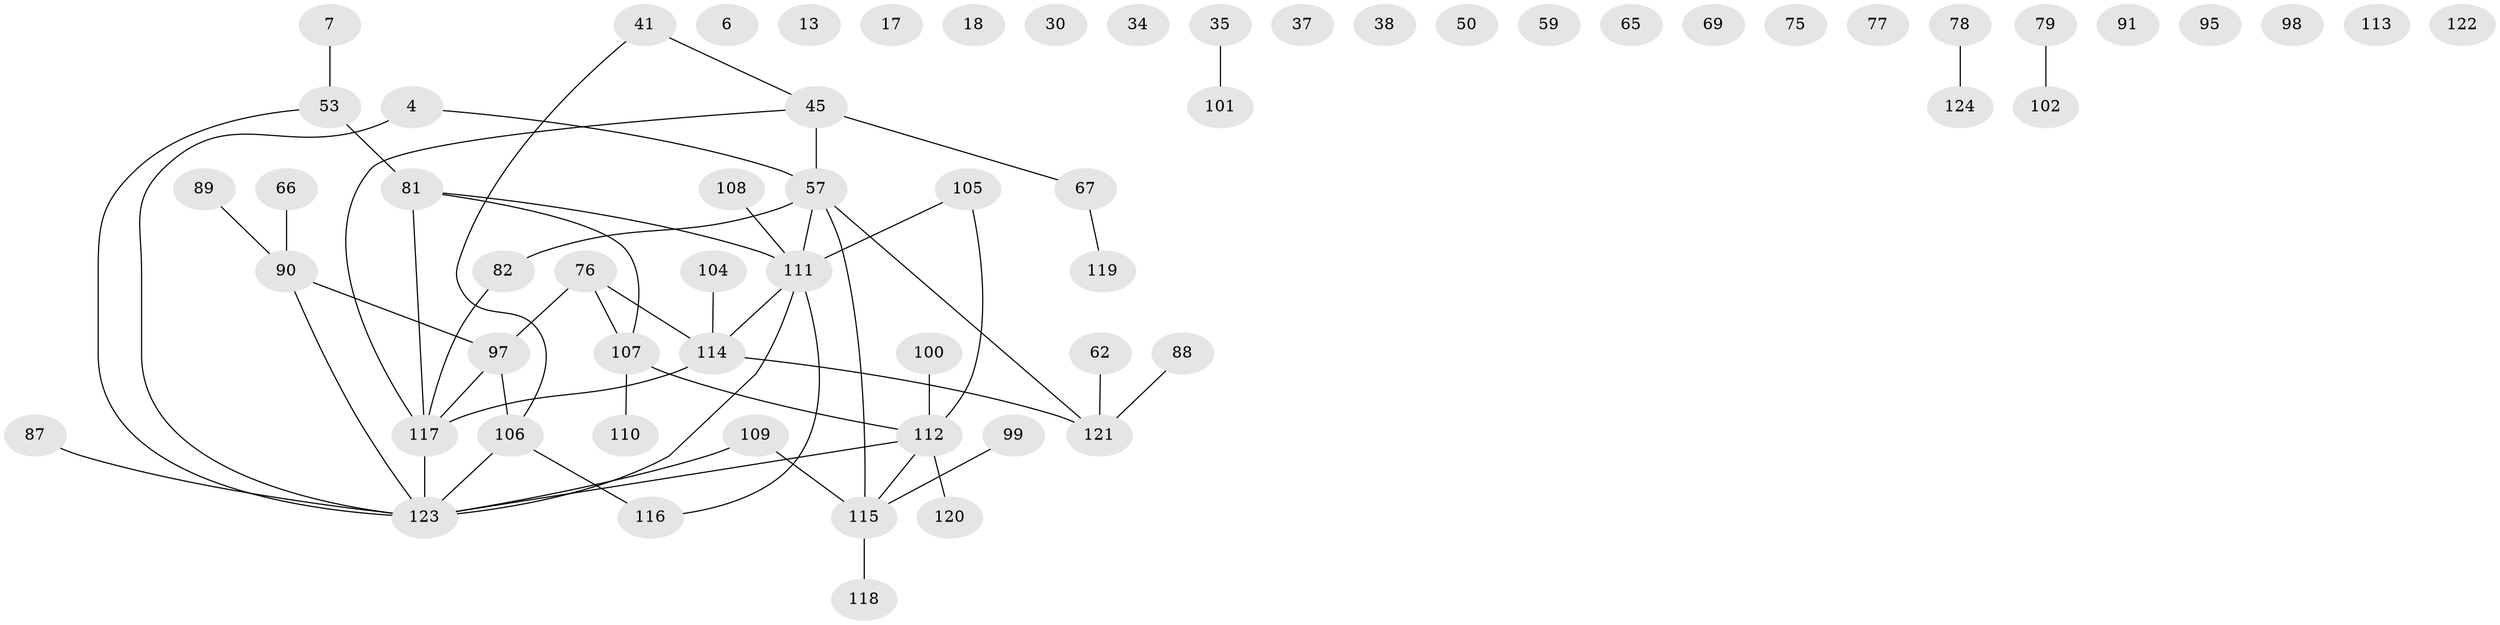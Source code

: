 // original degree distribution, {1: 0.25806451612903225, 3: 0.1935483870967742, 2: 0.21774193548387097, 0: 0.1532258064516129, 5: 0.04032258064516129, 4: 0.12096774193548387, 7: 0.008064516129032258, 6: 0.008064516129032258}
// Generated by graph-tools (version 1.1) at 2025/39/03/09/25 04:39:04]
// undirected, 62 vertices, 56 edges
graph export_dot {
graph [start="1"]
  node [color=gray90,style=filled];
  4;
  6;
  7;
  13;
  17;
  18;
  30;
  34;
  35 [super="+15+20"];
  37;
  38;
  41;
  45;
  50;
  53 [super="+52"];
  57 [super="+23"];
  59;
  62;
  65;
  66;
  67;
  69;
  75;
  76 [super="+5+64"];
  77;
  78;
  79;
  81;
  82;
  87;
  88;
  89;
  90 [super="+32"];
  91;
  95;
  97 [super="+25+27"];
  98;
  99;
  100;
  101 [super="+3"];
  102;
  104;
  105 [super="+42"];
  106 [super="+47+33"];
  107 [super="+39"];
  108;
  109 [super="+84"];
  110;
  111 [super="+14+96"];
  112 [super="+31+83+92"];
  113;
  114 [super="+68+71+28"];
  115 [super="+29+72+103+58"];
  116 [super="+46"];
  117 [super="+55+63"];
  118;
  119;
  120;
  121 [super="+2+51+56+60"];
  122;
  123 [super="+86"];
  124;
  4 -- 57;
  4 -- 123;
  7 -- 53;
  35 -- 101 [weight=2];
  41 -- 45;
  41 -- 106;
  45 -- 57 [weight=2];
  45 -- 67;
  45 -- 117;
  53 -- 81 [weight=2];
  53 -- 123;
  57 -- 82;
  57 -- 121;
  57 -- 111;
  57 -- 115;
  62 -- 121;
  66 -- 90;
  67 -- 119;
  76 -- 97;
  76 -- 114;
  76 -- 107;
  78 -- 124;
  79 -- 102;
  81 -- 117 [weight=2];
  81 -- 111 [weight=2];
  81 -- 107;
  82 -- 117;
  87 -- 123;
  88 -- 121;
  89 -- 90;
  90 -- 97;
  90 -- 123;
  97 -- 117;
  97 -- 106 [weight=2];
  99 -- 115;
  100 -- 112;
  104 -- 114;
  105 -- 112;
  105 -- 111;
  106 -- 116;
  106 -- 123;
  107 -- 110;
  107 -- 112 [weight=2];
  108 -- 111 [weight=2];
  109 -- 115;
  109 -- 123;
  111 -- 123 [weight=2];
  111 -- 114;
  111 -- 116;
  112 -- 120;
  112 -- 115;
  112 -- 123;
  114 -- 117;
  114 -- 121;
  115 -- 118;
  117 -- 123 [weight=2];
}
